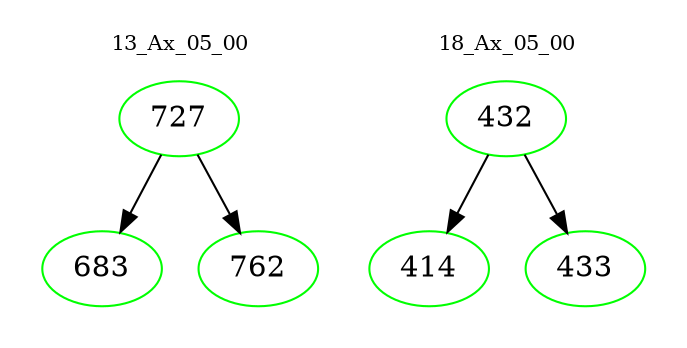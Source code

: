 digraph{
subgraph cluster_0 {
color = white
label = "13_Ax_05_00";
fontsize=10;
T0_727 [label="727", color="green"]
T0_727 -> T0_683 [color="black"]
T0_683 [label="683", color="green"]
T0_727 -> T0_762 [color="black"]
T0_762 [label="762", color="green"]
}
subgraph cluster_1 {
color = white
label = "18_Ax_05_00";
fontsize=10;
T1_432 [label="432", color="green"]
T1_432 -> T1_414 [color="black"]
T1_414 [label="414", color="green"]
T1_432 -> T1_433 [color="black"]
T1_433 [label="433", color="green"]
}
}
